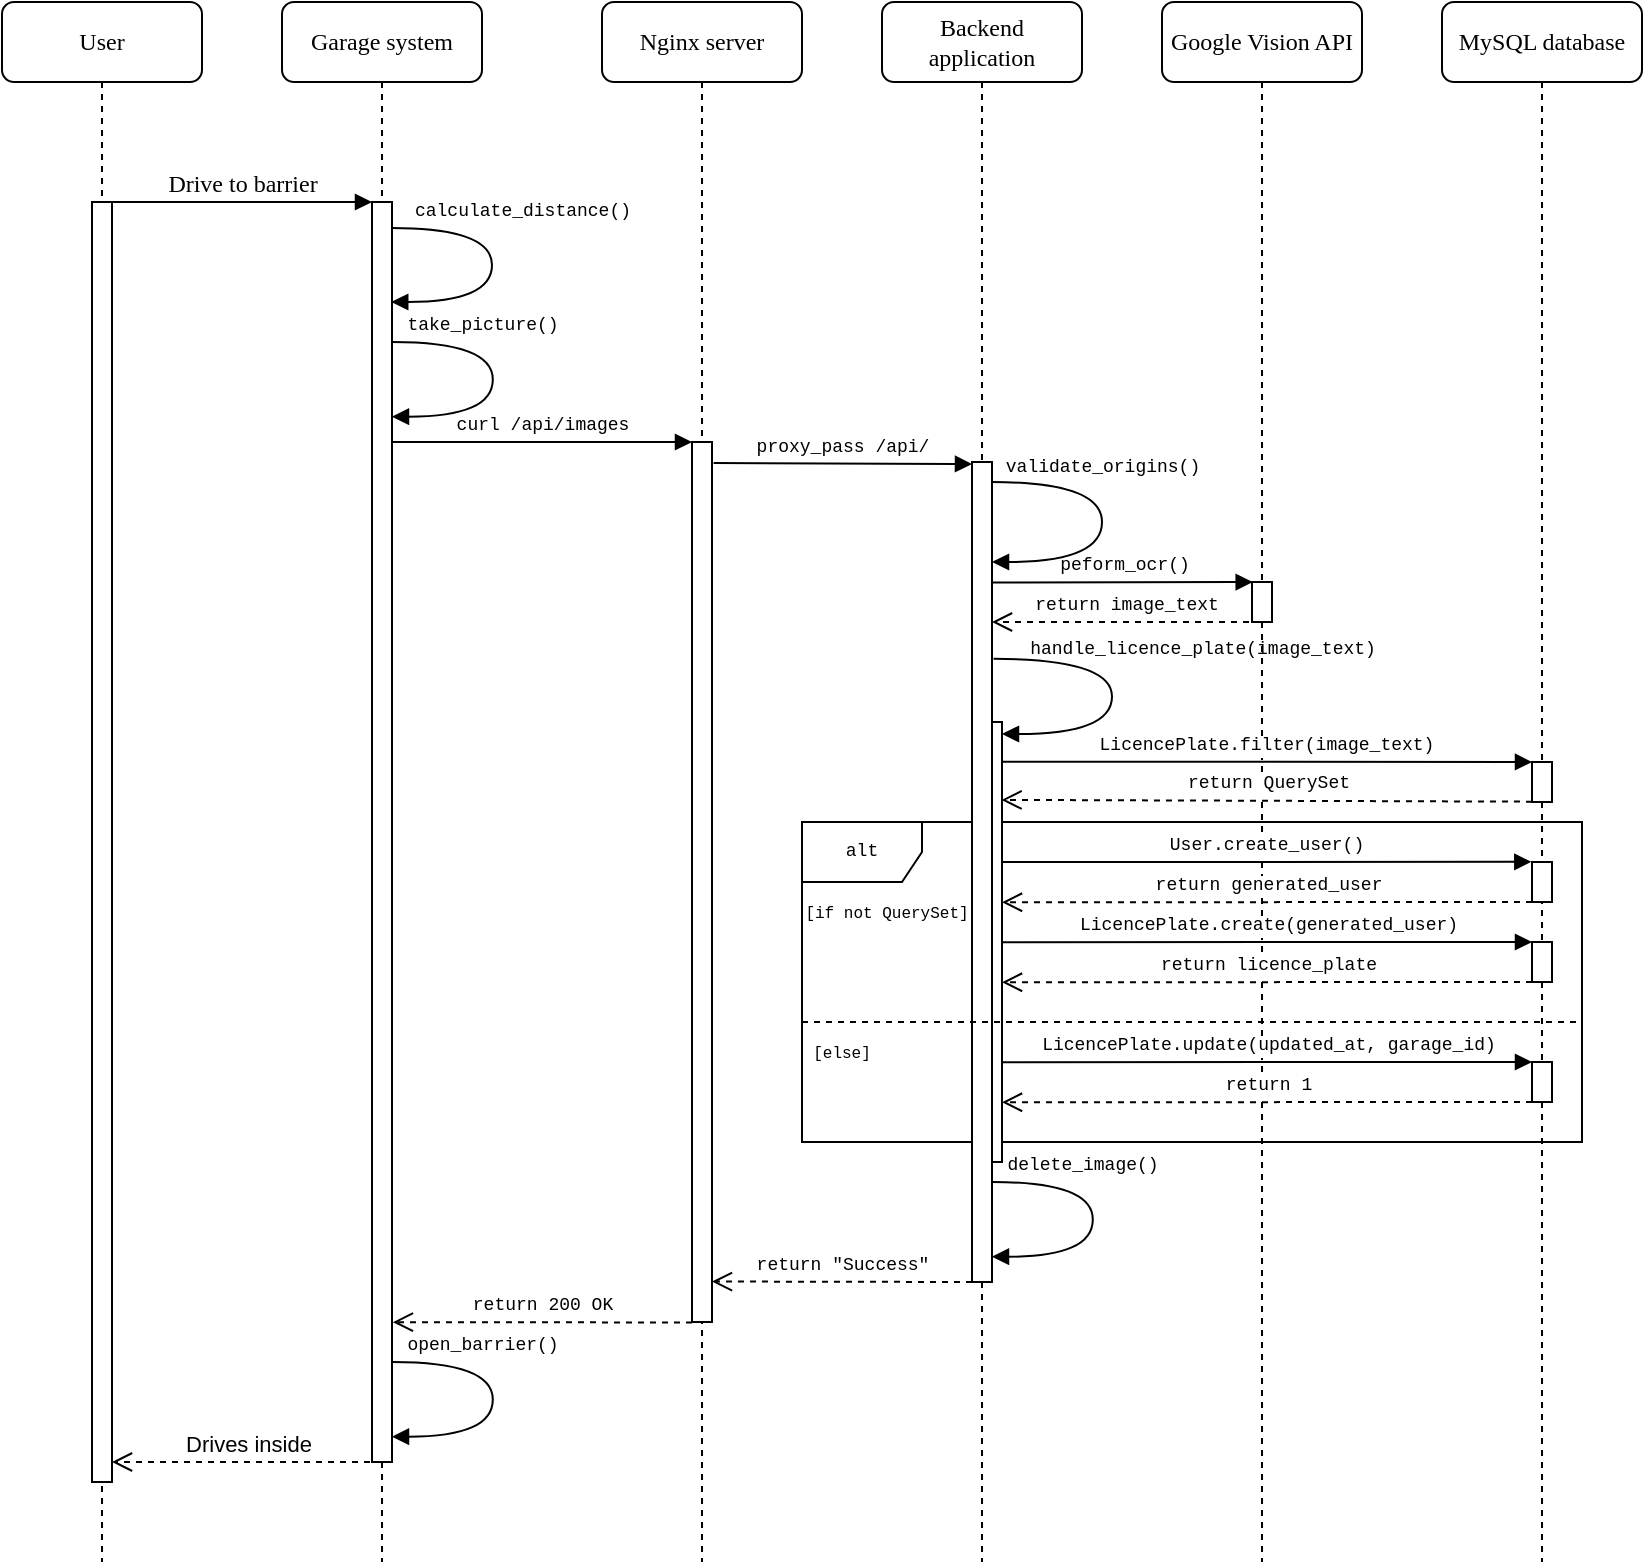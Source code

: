 <mxfile version="20.3.0" type="device"><diagram name="Page-1" id="13e1069c-82ec-6db2-03f1-153e76fe0fe0"><mxGraphModel dx="1185" dy="732" grid="1" gridSize="10" guides="1" tooltips="1" connect="1" arrows="1" fold="1" page="0" pageScale="1" pageWidth="1100" pageHeight="850" background="none" math="0" shadow="0"><root><mxCell id="0"/><mxCell id="1" parent="0"/><mxCell id="29fTE28ygehcgBiV8ICs-21" value="alt" style="shape=umlFrame;whiteSpace=wrap;html=1;fontFamily=Courier New;fontSize=9;" parent="1" vertex="1"><mxGeometry x="500" y="490" width="390" height="160" as="geometry"/></mxCell><mxCell id="7baba1c4bc27f4b0-5" value="Google Vision API" style="shape=umlLifeline;perimeter=lifelinePerimeter;whiteSpace=wrap;html=1;container=1;collapsible=0;recursiveResize=0;outlineConnect=0;rounded=1;shadow=0;comic=0;labelBackgroundColor=none;strokeWidth=1;fontFamily=Verdana;fontSize=12;align=center;" parent="1" vertex="1"><mxGeometry x="680" y="80" width="100" height="780" as="geometry"/></mxCell><mxCell id="29fTE28ygehcgBiV8ICs-7" value="" style="html=1;points=[];perimeter=orthogonalPerimeter;rounded=0;shadow=0;comic=0;labelBackgroundColor=none;strokeWidth=1;fontFamily=Verdana;fontSize=12;align=center;" parent="7baba1c4bc27f4b0-5" vertex="1"><mxGeometry x="45" y="290" width="10" height="20" as="geometry"/></mxCell><mxCell id="29fTE28ygehcgBiV8ICs-8" value="&lt;font face=&quot;Courier New&quot; style=&quot;font-size: 9px;&quot;&gt;peform_ocr()&lt;/font&gt;" style="html=1;verticalAlign=bottom;endArrow=block;labelBackgroundColor=none;fontFamily=Verdana;fontSize=9;edgeStyle=elbowEdgeStyle;elbow=vertical;exitX=1.057;exitY=0.523;exitDx=0;exitDy=0;exitPerimeter=0;entryX=0.034;entryY=0.007;entryDx=0;entryDy=0;entryPerimeter=0;" parent="7baba1c4bc27f4b0-5" edge="1"><mxGeometry relative="1" as="geometry"><mxPoint x="-85" y="290.29" as="sourcePoint"/><Array as="points"><mxPoint x="-75.57" y="290"/></Array><mxPoint x="45.34" y="290.92" as="targetPoint"/></mxGeometry></mxCell><mxCell id="7baba1c4bc27f4b0-4" value="Backend application" style="shape=umlLifeline;perimeter=lifelinePerimeter;whiteSpace=wrap;html=1;container=1;collapsible=0;recursiveResize=0;outlineConnect=0;rounded=1;shadow=0;comic=0;labelBackgroundColor=none;strokeWidth=1;fontFamily=Verdana;fontSize=12;align=center;" parent="1" vertex="1"><mxGeometry x="540" y="80" width="100" height="780" as="geometry"/></mxCell><mxCell id="29fTE28ygehcgBiV8ICs-9" value="return image_text" style="html=1;verticalAlign=bottom;endArrow=open;dashed=1;endSize=8;rounded=0;fontFamily=Courier New;fontSize=9;" parent="7baba1c4bc27f4b0-4" edge="1"><mxGeometry relative="1" as="geometry"><mxPoint x="189.5" y="310" as="sourcePoint"/><mxPoint x="55" y="310" as="targetPoint"/></mxGeometry></mxCell><mxCell id="29fTE28ygehcgBiV8ICs-17" value="" style="html=1;points=[];perimeter=orthogonalPerimeter;rounded=0;shadow=0;comic=0;labelBackgroundColor=none;strokeWidth=1;fontFamily=Verdana;fontSize=12;align=center;" parent="7baba1c4bc27f4b0-4" vertex="1"><mxGeometry x="50" y="360" width="10" height="220" as="geometry"/></mxCell><mxCell id="29fTE28ygehcgBiV8ICs-18" value="LicencePlate.filter(image_text)" style="html=1;verticalAlign=bottom;endArrow=block;rounded=0;fontFamily=Courier New;fontSize=9;" parent="7baba1c4bc27f4b0-4" target="29fTE28ygehcgBiV8ICs-19" edge="1"><mxGeometry width="80" relative="1" as="geometry"><mxPoint x="60" y="379.83" as="sourcePoint"/><mxPoint x="260" y="380" as="targetPoint"/></mxGeometry></mxCell><mxCell id="7baba1c4bc27f4b0-16" value="" style="html=1;points=[];perimeter=orthogonalPerimeter;rounded=0;shadow=0;comic=0;labelBackgroundColor=none;strokeWidth=1;fontFamily=Verdana;fontSize=12;align=center;" parent="1" vertex="1"><mxGeometry x="585" y="310" width="10" height="410" as="geometry"/></mxCell><mxCell id="7baba1c4bc27f4b0-2" value="Garage system" style="shape=umlLifeline;perimeter=lifelinePerimeter;whiteSpace=wrap;html=1;container=1;collapsible=0;recursiveResize=0;outlineConnect=0;rounded=1;shadow=0;comic=0;labelBackgroundColor=none;strokeWidth=1;fontFamily=Verdana;fontSize=12;align=center;" parent="1" vertex="1"><mxGeometry x="240" y="80" width="100" height="780" as="geometry"/></mxCell><mxCell id="7baba1c4bc27f4b0-10" value="" style="html=1;points=[];perimeter=orthogonalPerimeter;rounded=0;shadow=0;comic=0;labelBackgroundColor=none;strokeWidth=1;fontFamily=Verdana;fontSize=12;align=center;" parent="7baba1c4bc27f4b0-2" vertex="1"><mxGeometry x="45" y="100" width="10" height="630" as="geometry"/></mxCell><mxCell id="29fTE28ygehcgBiV8ICs-2" value="&lt;font face=&quot;Courier New&quot; style=&quot;font-size: 9px;&quot;&gt;take_picture()&lt;/font&gt;" style="html=1;verticalAlign=bottom;endArrow=block;labelBackgroundColor=none;fontFamily=Verdana;fontSize=9;elbow=vertical;edgeStyle=orthogonalEdgeStyle;curved=1;entryX=1;entryY=0.286;entryPerimeter=0;exitX=0.991;exitY=0.055;exitPerimeter=0;exitDx=0;exitDy=0;" parent="7baba1c4bc27f4b0-2" edge="1"><mxGeometry x="-0.352" relative="1" as="geometry"><mxPoint x="55.29" y="170.0" as="sourcePoint"/><mxPoint x="55.0" y="207.35" as="targetPoint"/><Array as="points"><mxPoint x="105.38" y="170.35"/><mxPoint x="105.38" y="207.35"/></Array><mxPoint as="offset"/></mxGeometry></mxCell><mxCell id="I29zX9ivVCL4zaGKG_DO-7" value="&lt;font face=&quot;Courier New&quot; style=&quot;font-size: 9px;&quot;&gt;open_barrier()&lt;/font&gt;" style="html=1;verticalAlign=bottom;endArrow=block;labelBackgroundColor=none;fontFamily=Verdana;fontSize=9;elbow=vertical;edgeStyle=orthogonalEdgeStyle;curved=1;entryX=1;entryY=0.286;entryPerimeter=0;exitX=0.991;exitY=0.055;exitPerimeter=0;exitDx=0;exitDy=0;" parent="7baba1c4bc27f4b0-2" edge="1"><mxGeometry x="-0.352" relative="1" as="geometry"><mxPoint x="55.29" y="680" as="sourcePoint"/><mxPoint x="55" y="717.35" as="targetPoint"/><Array as="points"><mxPoint x="105.38" y="680.35"/><mxPoint x="105.38" y="717.35"/></Array><mxPoint as="offset"/></mxGeometry></mxCell><mxCell id="7baba1c4bc27f4b0-3" value="Nginx server" style="shape=umlLifeline;perimeter=lifelinePerimeter;whiteSpace=wrap;html=1;container=1;collapsible=0;recursiveResize=0;outlineConnect=0;rounded=1;shadow=0;comic=0;labelBackgroundColor=none;strokeWidth=1;fontFamily=Verdana;fontSize=12;align=center;" parent="1" vertex="1"><mxGeometry x="400" y="80" width="100" height="780" as="geometry"/></mxCell><mxCell id="7baba1c4bc27f4b0-13" value="" style="html=1;points=[];perimeter=orthogonalPerimeter;rounded=0;shadow=0;comic=0;labelBackgroundColor=none;strokeWidth=1;fontFamily=Verdana;fontSize=12;align=center;" parent="7baba1c4bc27f4b0-3" vertex="1"><mxGeometry x="45" y="220" width="10" height="440" as="geometry"/></mxCell><mxCell id="I29zX9ivVCL4zaGKG_DO-6" value="return 200 OK" style="html=1;verticalAlign=bottom;endArrow=open;dashed=1;endSize=8;rounded=0;entryX=1.044;entryY=0.889;entryDx=0;entryDy=0;entryPerimeter=0;fontFamily=Courier New;fontSize=9;" parent="7baba1c4bc27f4b0-3" target="7baba1c4bc27f4b0-10" edge="1"><mxGeometry x="-0.0" relative="1" as="geometry"><mxPoint x="45" y="660.24" as="sourcePoint"/><mxPoint x="-100" y="660" as="targetPoint"/><mxPoint as="offset"/></mxGeometry></mxCell><mxCell id="7baba1c4bc27f4b0-6" value="MySQL database" style="shape=umlLifeline;perimeter=lifelinePerimeter;whiteSpace=wrap;html=1;container=1;collapsible=0;recursiveResize=0;outlineConnect=0;rounded=1;shadow=0;comic=0;labelBackgroundColor=none;strokeWidth=1;fontFamily=Verdana;fontSize=12;align=center;" parent="1" vertex="1"><mxGeometry x="820" y="80" width="100" height="780" as="geometry"/></mxCell><mxCell id="29fTE28ygehcgBiV8ICs-19" value="" style="html=1;points=[];perimeter=orthogonalPerimeter;fontFamily=Courier New;fontSize=9;" parent="7baba1c4bc27f4b0-6" vertex="1"><mxGeometry x="45" y="380" width="10" height="20" as="geometry"/></mxCell><mxCell id="29fTE28ygehcgBiV8ICs-20" value="return QuerySet" style="html=1;verticalAlign=bottom;endArrow=open;dashed=1;endSize=8;rounded=0;fontFamily=Courier New;fontSize=9;entryX=0.976;entryY=0.177;entryDx=0;entryDy=0;entryPerimeter=0;" parent="7baba1c4bc27f4b0-6" target="29fTE28ygehcgBiV8ICs-17" edge="1"><mxGeometry relative="1" as="geometry"><mxPoint x="45" y="399.83" as="sourcePoint"/><mxPoint x="-35" y="399.83" as="targetPoint"/></mxGeometry></mxCell><mxCell id="29fTE28ygehcgBiV8ICs-27" value="" style="html=1;points=[];perimeter=orthogonalPerimeter;fontFamily=Courier New;fontSize=9;" parent="7baba1c4bc27f4b0-6" vertex="1"><mxGeometry x="45" y="470" width="10" height="20" as="geometry"/></mxCell><mxCell id="29fTE28ygehcgBiV8ICs-32" value="" style="html=1;points=[];perimeter=orthogonalPerimeter;fontFamily=Courier New;fontSize=9;" parent="7baba1c4bc27f4b0-6" vertex="1"><mxGeometry x="45" y="530" width="10" height="20" as="geometry"/></mxCell><mxCell id="7baba1c4bc27f4b0-8" value="User" style="shape=umlLifeline;perimeter=lifelinePerimeter;whiteSpace=wrap;html=1;container=1;collapsible=0;recursiveResize=0;outlineConnect=0;rounded=1;shadow=0;comic=0;labelBackgroundColor=none;strokeWidth=1;fontFamily=Verdana;fontSize=12;align=center;" parent="1" vertex="1"><mxGeometry x="100" y="80" width="100" height="780" as="geometry"/></mxCell><mxCell id="7baba1c4bc27f4b0-9" value="" style="html=1;points=[];perimeter=orthogonalPerimeter;rounded=0;shadow=0;comic=0;labelBackgroundColor=none;strokeWidth=1;fontFamily=Verdana;fontSize=12;align=center;" parent="7baba1c4bc27f4b0-8" vertex="1"><mxGeometry x="45" y="100" width="10" height="640" as="geometry"/></mxCell><mxCell id="7baba1c4bc27f4b0-11" value="Drive to barrier" style="html=1;verticalAlign=bottom;endArrow=block;entryX=0;entryY=0;labelBackgroundColor=none;fontFamily=Verdana;fontSize=12;edgeStyle=elbowEdgeStyle;elbow=vertical;" parent="1" source="7baba1c4bc27f4b0-9" target="7baba1c4bc27f4b0-10" edge="1"><mxGeometry relative="1" as="geometry"><mxPoint x="220" y="190" as="sourcePoint"/></mxGeometry></mxCell><mxCell id="29fTE28ygehcgBiV8ICs-1" value="&lt;font face=&quot;Courier New&quot; style=&quot;font-size: 9px;&quot;&gt;calculate_distance()&lt;/font&gt;" style="html=1;verticalAlign=bottom;endArrow=block;labelBackgroundColor=none;fontFamily=Verdana;fontSize=9;elbow=vertical;edgeStyle=orthogonalEdgeStyle;curved=1;entryX=1;entryY=0.286;entryPerimeter=0;" parent="1" source="7baba1c4bc27f4b0-10" edge="1"><mxGeometry x="-0.272" y="15" relative="1" as="geometry"><mxPoint x="290.0" y="192.08" as="sourcePoint"/><mxPoint x="294.62" y="230" as="targetPoint"/><Array as="points"><mxPoint x="345" y="193"/><mxPoint x="345" y="230"/></Array><mxPoint as="offset"/></mxGeometry></mxCell><mxCell id="29fTE28ygehcgBiV8ICs-3" value="&lt;font face=&quot;Courier New&quot; style=&quot;font-size: 9px;&quot;&gt;curl /api/images&lt;/font&gt;" style="html=1;verticalAlign=bottom;endArrow=block;labelBackgroundColor=none;fontFamily=Verdana;fontSize=9;edgeStyle=elbowEdgeStyle;elbow=vertical;" parent="1" target="7baba1c4bc27f4b0-13" edge="1"><mxGeometry relative="1" as="geometry"><mxPoint x="295" y="300" as="sourcePoint"/><Array as="points"><mxPoint x="305" y="300"/></Array><mxPoint x="430" y="300" as="targetPoint"/></mxGeometry></mxCell><mxCell id="29fTE28ygehcgBiV8ICs-11" value="&lt;font face=&quot;Courier New&quot; style=&quot;font-size: 9px;&quot;&gt;validate_origins()&lt;/font&gt;" style="html=1;verticalAlign=bottom;endArrow=block;labelBackgroundColor=none;fontFamily=Verdana;fontSize=9;elbow=vertical;edgeStyle=orthogonalEdgeStyle;curved=1;exitX=1.038;exitY=0.345;exitPerimeter=0;" parent="1" edge="1"><mxGeometry x="-0.257" relative="1" as="geometry"><mxPoint x="595.003" y="320" as="sourcePoint"/><mxPoint x="595" y="360" as="targetPoint"/><Array as="points"><mxPoint x="650" y="320"/><mxPoint x="650" y="360"/></Array><mxPoint as="offset"/></mxGeometry></mxCell><mxCell id="29fTE28ygehcgBiV8ICs-13" value="&lt;font face=&quot;Courier New&quot; style=&quot;font-size: 9px;&quot;&gt;handle_licence_plate(image_text)&lt;/font&gt;" style="html=1;verticalAlign=bottom;endArrow=block;labelBackgroundColor=none;fontFamily=Verdana;fontSize=9;elbow=vertical;edgeStyle=orthogonalEdgeStyle;curved=1;exitX=1.079;exitY=0.24;exitPerimeter=0;exitDx=0;exitDy=0;" parent="1" source="7baba1c4bc27f4b0-16" target="29fTE28ygehcgBiV8ICs-17" edge="1"><mxGeometry x="-0.176" y="45" relative="1" as="geometry"><mxPoint x="600.003" y="406" as="sourcePoint"/><mxPoint x="620" y="446" as="targetPoint"/><Array as="points"><mxPoint x="655" y="408"/><mxPoint x="655" y="446"/></Array><mxPoint as="offset"/></mxGeometry></mxCell><mxCell id="29fTE28ygehcgBiV8ICs-22" value="[if not QuerySet]" style="text;html=1;strokeColor=none;fillColor=none;align=center;verticalAlign=middle;whiteSpace=wrap;rounded=0;fontFamily=Courier New;fontSize=8;" parent="1" vertex="1"><mxGeometry x="500" y="520" width="85" height="30" as="geometry"/></mxCell><mxCell id="29fTE28ygehcgBiV8ICs-23" value="User.create_user()" style="html=1;verticalAlign=bottom;endArrow=block;rounded=0;fontFamily=Courier New;fontSize=9;entryX=-0.036;entryY=-0.004;entryDx=0;entryDy=0;entryPerimeter=0;" parent="1" target="29fTE28ygehcgBiV8ICs-24" edge="1"><mxGeometry width="80" relative="1" as="geometry"><mxPoint x="600" y="510" as="sourcePoint"/><mxPoint x="680" y="510" as="targetPoint"/></mxGeometry></mxCell><mxCell id="29fTE28ygehcgBiV8ICs-24" value="" style="html=1;points=[];perimeter=orthogonalPerimeter;fontFamily=Courier New;fontSize=9;" parent="1" vertex="1"><mxGeometry x="865" y="510" width="10" height="20" as="geometry"/></mxCell><mxCell id="29fTE28ygehcgBiV8ICs-25" value="return generated_user" style="html=1;verticalAlign=bottom;endArrow=open;dashed=1;endSize=8;rounded=0;fontFamily=Courier New;fontSize=9;entryX=1;entryY=0.333;entryDx=0;entryDy=0;entryPerimeter=0;" parent="1" edge="1"><mxGeometry relative="1" as="geometry"><mxPoint x="865" y="530.0" as="sourcePoint"/><mxPoint x="600" y="530.13" as="targetPoint"/></mxGeometry></mxCell><mxCell id="29fTE28ygehcgBiV8ICs-26" value="LicencePlate.create(generated_user)" style="html=1;verticalAlign=bottom;endArrow=block;rounded=0;fontFamily=Courier New;fontSize=9;entryX=-0.036;entryY=-0.004;entryDx=0;entryDy=0;entryPerimeter=0;" parent="1" edge="1"><mxGeometry width="80" relative="1" as="geometry"><mxPoint x="600.36" y="550.08" as="sourcePoint"/><mxPoint x="865.0" y="550.0" as="targetPoint"/></mxGeometry></mxCell><mxCell id="29fTE28ygehcgBiV8ICs-28" value="return licence_plate" style="html=1;verticalAlign=bottom;endArrow=open;dashed=1;endSize=8;rounded=0;fontFamily=Courier New;fontSize=9;entryX=1;entryY=0.333;entryDx=0;entryDy=0;entryPerimeter=0;" parent="1" edge="1"><mxGeometry relative="1" as="geometry"><mxPoint x="865" y="570.0" as="sourcePoint"/><mxPoint x="600" y="570.13" as="targetPoint"/></mxGeometry></mxCell><mxCell id="29fTE28ygehcgBiV8ICs-30" value="[else]" style="text;html=1;strokeColor=none;fillColor=none;align=center;verticalAlign=middle;whiteSpace=wrap;rounded=0;fontFamily=Courier New;fontSize=8;" parent="1" vertex="1"><mxGeometry x="500" y="590" width="40" height="30" as="geometry"/></mxCell><mxCell id="29fTE28ygehcgBiV8ICs-31" value="LicencePlate.update(updated_at, garage_id)" style="html=1;verticalAlign=bottom;endArrow=block;rounded=0;fontFamily=Courier New;fontSize=9;entryX=-0.036;entryY=-0.004;entryDx=0;entryDy=0;entryPerimeter=0;" parent="1" edge="1"><mxGeometry width="80" relative="1" as="geometry"><mxPoint x="600.36" y="610.08" as="sourcePoint"/><mxPoint x="865" y="610.0" as="targetPoint"/></mxGeometry></mxCell><mxCell id="I29zX9ivVCL4zaGKG_DO-1" value="return 1" style="html=1;verticalAlign=bottom;endArrow=open;dashed=1;endSize=8;rounded=0;fontFamily=Courier New;fontSize=9;entryX=1;entryY=0.333;entryDx=0;entryDy=0;entryPerimeter=0;" parent="1" edge="1"><mxGeometry relative="1" as="geometry"><mxPoint x="865" y="630.0" as="sourcePoint"/><mxPoint x="600" y="630.13" as="targetPoint"/></mxGeometry></mxCell><mxCell id="I29zX9ivVCL4zaGKG_DO-2" value="" style="endArrow=none;dashed=1;html=1;rounded=0;exitX=0;exitY=0;exitDx=0;exitDy=0;" parent="1" source="29fTE28ygehcgBiV8ICs-30" edge="1"><mxGeometry width="50" height="50" relative="1" as="geometry"><mxPoint x="690" y="640" as="sourcePoint"/><mxPoint x="890" y="590" as="targetPoint"/></mxGeometry></mxCell><mxCell id="I29zX9ivVCL4zaGKG_DO-4" value="&lt;font face=&quot;Courier New&quot; style=&quot;font-size: 9px;&quot;&gt;delete_image()&lt;/font&gt;" style="html=1;verticalAlign=bottom;endArrow=block;labelBackgroundColor=none;fontFamily=Verdana;fontSize=9;elbow=vertical;edgeStyle=orthogonalEdgeStyle;curved=1;entryX=1;entryY=0.286;entryPerimeter=0;exitX=0.991;exitY=0.055;exitPerimeter=0;exitDx=0;exitDy=0;" parent="1" edge="1"><mxGeometry x="-0.352" relative="1" as="geometry"><mxPoint x="595.29" y="670.0" as="sourcePoint"/><mxPoint x="595" y="707.35" as="targetPoint"/><Array as="points"><mxPoint x="645.38" y="670.35"/><mxPoint x="645.38" y="707.35"/></Array><mxPoint as="offset"/></mxGeometry></mxCell><mxCell id="I29zX9ivVCL4zaGKG_DO-5" value="return &quot;Success&quot;" style="html=1;verticalAlign=bottom;endArrow=open;dashed=1;endSize=8;rounded=0;entryX=0.998;entryY=0.954;entryDx=0;entryDy=0;entryPerimeter=0;fontFamily=Courier New;fontSize=9;" parent="1" target="7baba1c4bc27f4b0-13" edge="1"><mxGeometry x="-0.0" relative="1" as="geometry"><mxPoint x="585" y="720" as="sourcePoint"/><mxPoint x="505" y="720" as="targetPoint"/><mxPoint as="offset"/></mxGeometry></mxCell><mxCell id="I29zX9ivVCL4zaGKG_DO-8" value="Drives inside" style="html=1;verticalAlign=bottom;endArrow=open;dashed=1;endSize=8;rounded=0;" parent="1" target="7baba1c4bc27f4b0-9" edge="1"><mxGeometry relative="1" as="geometry"><mxPoint x="290" y="810" as="sourcePoint"/><mxPoint x="210" y="810" as="targetPoint"/></mxGeometry></mxCell><mxCell id="29fTE28ygehcgBiV8ICs-12" value="&lt;font face=&quot;Courier New&quot; style=&quot;font-size: 9px;&quot;&gt;proxy_pass /api/&lt;/font&gt;" style="html=1;verticalAlign=bottom;endArrow=block;labelBackgroundColor=none;fontFamily=Verdana;fontSize=9;edgeStyle=elbowEdgeStyle;elbow=vertical;exitX=1.08;exitY=0.024;exitDx=0;exitDy=0;exitPerimeter=0;entryX=-0.001;entryY=0.001;entryDx=0;entryDy=0;entryPerimeter=0;" parent="1" source="7baba1c4bc27f4b0-13" target="7baba1c4bc27f4b0-16" edge="1"><mxGeometry relative="1" as="geometry"><mxPoint x="460" y="310" as="sourcePoint"/><Array as="points"><mxPoint x="570" y="311"/></Array><mxPoint x="570" y="310" as="targetPoint"/></mxGeometry></mxCell></root></mxGraphModel></diagram></mxfile>